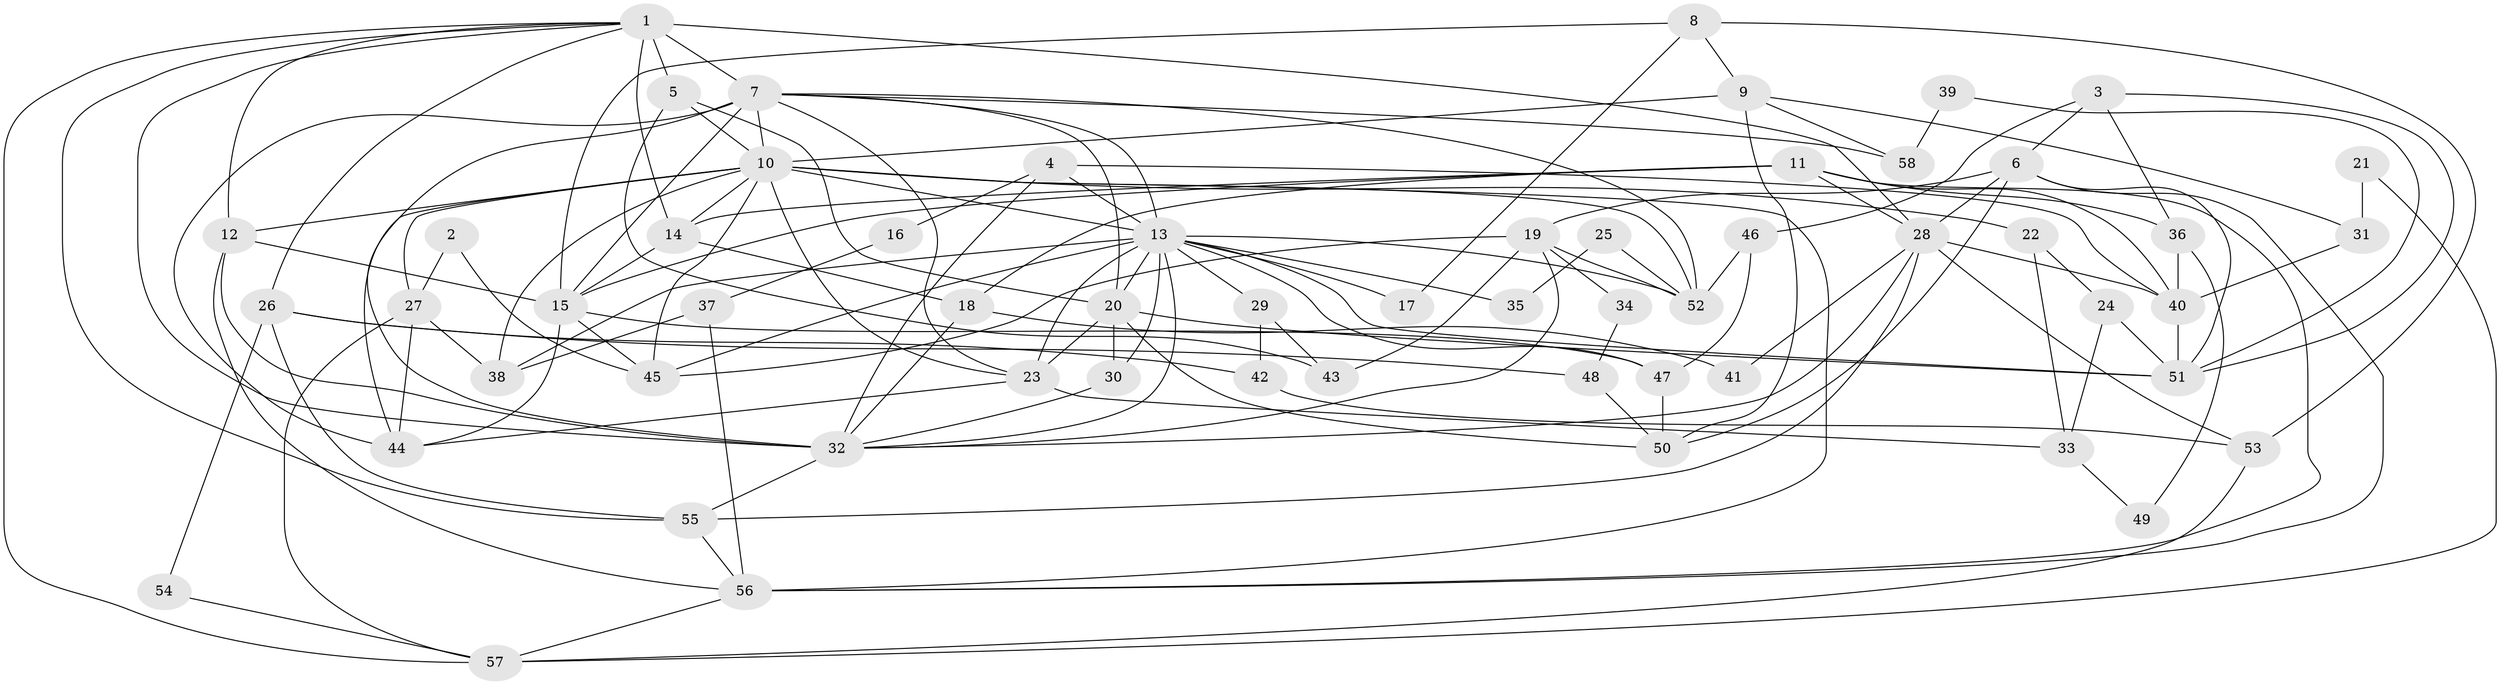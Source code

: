 // original degree distribution, {6: 0.13829787234042554, 2: 0.1276595744680851, 4: 0.20212765957446807, 5: 0.19148936170212766, 3: 0.30851063829787234, 7: 0.031914893617021274}
// Generated by graph-tools (version 1.1) at 2025/51/03/04/25 22:51:04]
// undirected, 58 vertices, 139 edges
graph export_dot {
  node [color=gray90,style=filled];
  1;
  2;
  3;
  4;
  5;
  6;
  7;
  8;
  9;
  10;
  11;
  12;
  13;
  14;
  15;
  16;
  17;
  18;
  19;
  20;
  21;
  22;
  23;
  24;
  25;
  26;
  27;
  28;
  29;
  30;
  31;
  32;
  33;
  34;
  35;
  36;
  37;
  38;
  39;
  40;
  41;
  42;
  43;
  44;
  45;
  46;
  47;
  48;
  49;
  50;
  51;
  52;
  53;
  54;
  55;
  56;
  57;
  58;
  1 -- 5 [weight=2.0];
  1 -- 7 [weight=3.0];
  1 -- 12 [weight=1.0];
  1 -- 14 [weight=1.0];
  1 -- 26 [weight=1.0];
  1 -- 28 [weight=1.0];
  1 -- 32 [weight=1.0];
  1 -- 55 [weight=1.0];
  1 -- 57 [weight=1.0];
  2 -- 27 [weight=1.0];
  2 -- 45 [weight=1.0];
  3 -- 6 [weight=1.0];
  3 -- 36 [weight=1.0];
  3 -- 46 [weight=1.0];
  3 -- 51 [weight=1.0];
  4 -- 13 [weight=2.0];
  4 -- 16 [weight=1.0];
  4 -- 32 [weight=1.0];
  4 -- 40 [weight=1.0];
  5 -- 10 [weight=1.0];
  5 -- 20 [weight=1.0];
  5 -- 43 [weight=1.0];
  6 -- 19 [weight=1.0];
  6 -- 28 [weight=2.0];
  6 -- 50 [weight=1.0];
  6 -- 51 [weight=1.0];
  6 -- 56 [weight=1.0];
  7 -- 10 [weight=1.0];
  7 -- 13 [weight=2.0];
  7 -- 15 [weight=1.0];
  7 -- 20 [weight=1.0];
  7 -- 23 [weight=1.0];
  7 -- 32 [weight=2.0];
  7 -- 44 [weight=1.0];
  7 -- 52 [weight=1.0];
  7 -- 58 [weight=1.0];
  8 -- 9 [weight=1.0];
  8 -- 15 [weight=1.0];
  8 -- 17 [weight=1.0];
  8 -- 53 [weight=1.0];
  9 -- 10 [weight=1.0];
  9 -- 31 [weight=1.0];
  9 -- 50 [weight=1.0];
  9 -- 58 [weight=1.0];
  10 -- 12 [weight=1.0];
  10 -- 13 [weight=1.0];
  10 -- 14 [weight=1.0];
  10 -- 22 [weight=1.0];
  10 -- 23 [weight=1.0];
  10 -- 27 [weight=1.0];
  10 -- 38 [weight=1.0];
  10 -- 44 [weight=1.0];
  10 -- 45 [weight=2.0];
  10 -- 52 [weight=1.0];
  10 -- 56 [weight=1.0];
  11 -- 14 [weight=1.0];
  11 -- 15 [weight=1.0];
  11 -- 18 [weight=1.0];
  11 -- 28 [weight=1.0];
  11 -- 36 [weight=1.0];
  11 -- 40 [weight=1.0];
  11 -- 56 [weight=1.0];
  12 -- 15 [weight=2.0];
  12 -- 32 [weight=1.0];
  12 -- 56 [weight=1.0];
  13 -- 17 [weight=1.0];
  13 -- 20 [weight=2.0];
  13 -- 23 [weight=1.0];
  13 -- 29 [weight=1.0];
  13 -- 30 [weight=1.0];
  13 -- 32 [weight=1.0];
  13 -- 35 [weight=2.0];
  13 -- 38 [weight=1.0];
  13 -- 45 [weight=1.0];
  13 -- 47 [weight=1.0];
  13 -- 51 [weight=1.0];
  13 -- 52 [weight=1.0];
  14 -- 15 [weight=1.0];
  14 -- 18 [weight=1.0];
  15 -- 44 [weight=1.0];
  15 -- 45 [weight=2.0];
  15 -- 47 [weight=1.0];
  16 -- 37 [weight=1.0];
  18 -- 32 [weight=1.0];
  18 -- 41 [weight=1.0];
  19 -- 32 [weight=1.0];
  19 -- 34 [weight=1.0];
  19 -- 43 [weight=1.0];
  19 -- 45 [weight=1.0];
  19 -- 52 [weight=1.0];
  20 -- 23 [weight=1.0];
  20 -- 30 [weight=1.0];
  20 -- 50 [weight=1.0];
  20 -- 51 [weight=1.0];
  21 -- 31 [weight=1.0];
  21 -- 57 [weight=1.0];
  22 -- 24 [weight=1.0];
  22 -- 33 [weight=1.0];
  23 -- 33 [weight=1.0];
  23 -- 44 [weight=1.0];
  24 -- 33 [weight=1.0];
  24 -- 51 [weight=1.0];
  25 -- 35 [weight=1.0];
  25 -- 52 [weight=1.0];
  26 -- 42 [weight=1.0];
  26 -- 48 [weight=1.0];
  26 -- 54 [weight=1.0];
  26 -- 55 [weight=1.0];
  27 -- 38 [weight=1.0];
  27 -- 44 [weight=1.0];
  27 -- 57 [weight=1.0];
  28 -- 32 [weight=1.0];
  28 -- 40 [weight=1.0];
  28 -- 41 [weight=1.0];
  28 -- 53 [weight=1.0];
  28 -- 55 [weight=1.0];
  29 -- 42 [weight=1.0];
  29 -- 43 [weight=1.0];
  30 -- 32 [weight=1.0];
  31 -- 40 [weight=1.0];
  32 -- 55 [weight=1.0];
  33 -- 49 [weight=1.0];
  34 -- 48 [weight=1.0];
  36 -- 40 [weight=1.0];
  36 -- 49 [weight=1.0];
  37 -- 38 [weight=1.0];
  37 -- 56 [weight=1.0];
  39 -- 51 [weight=1.0];
  39 -- 58 [weight=1.0];
  40 -- 51 [weight=1.0];
  42 -- 53 [weight=1.0];
  46 -- 47 [weight=1.0];
  46 -- 52 [weight=1.0];
  47 -- 50 [weight=1.0];
  48 -- 50 [weight=1.0];
  53 -- 57 [weight=1.0];
  54 -- 57 [weight=1.0];
  55 -- 56 [weight=1.0];
  56 -- 57 [weight=1.0];
}
